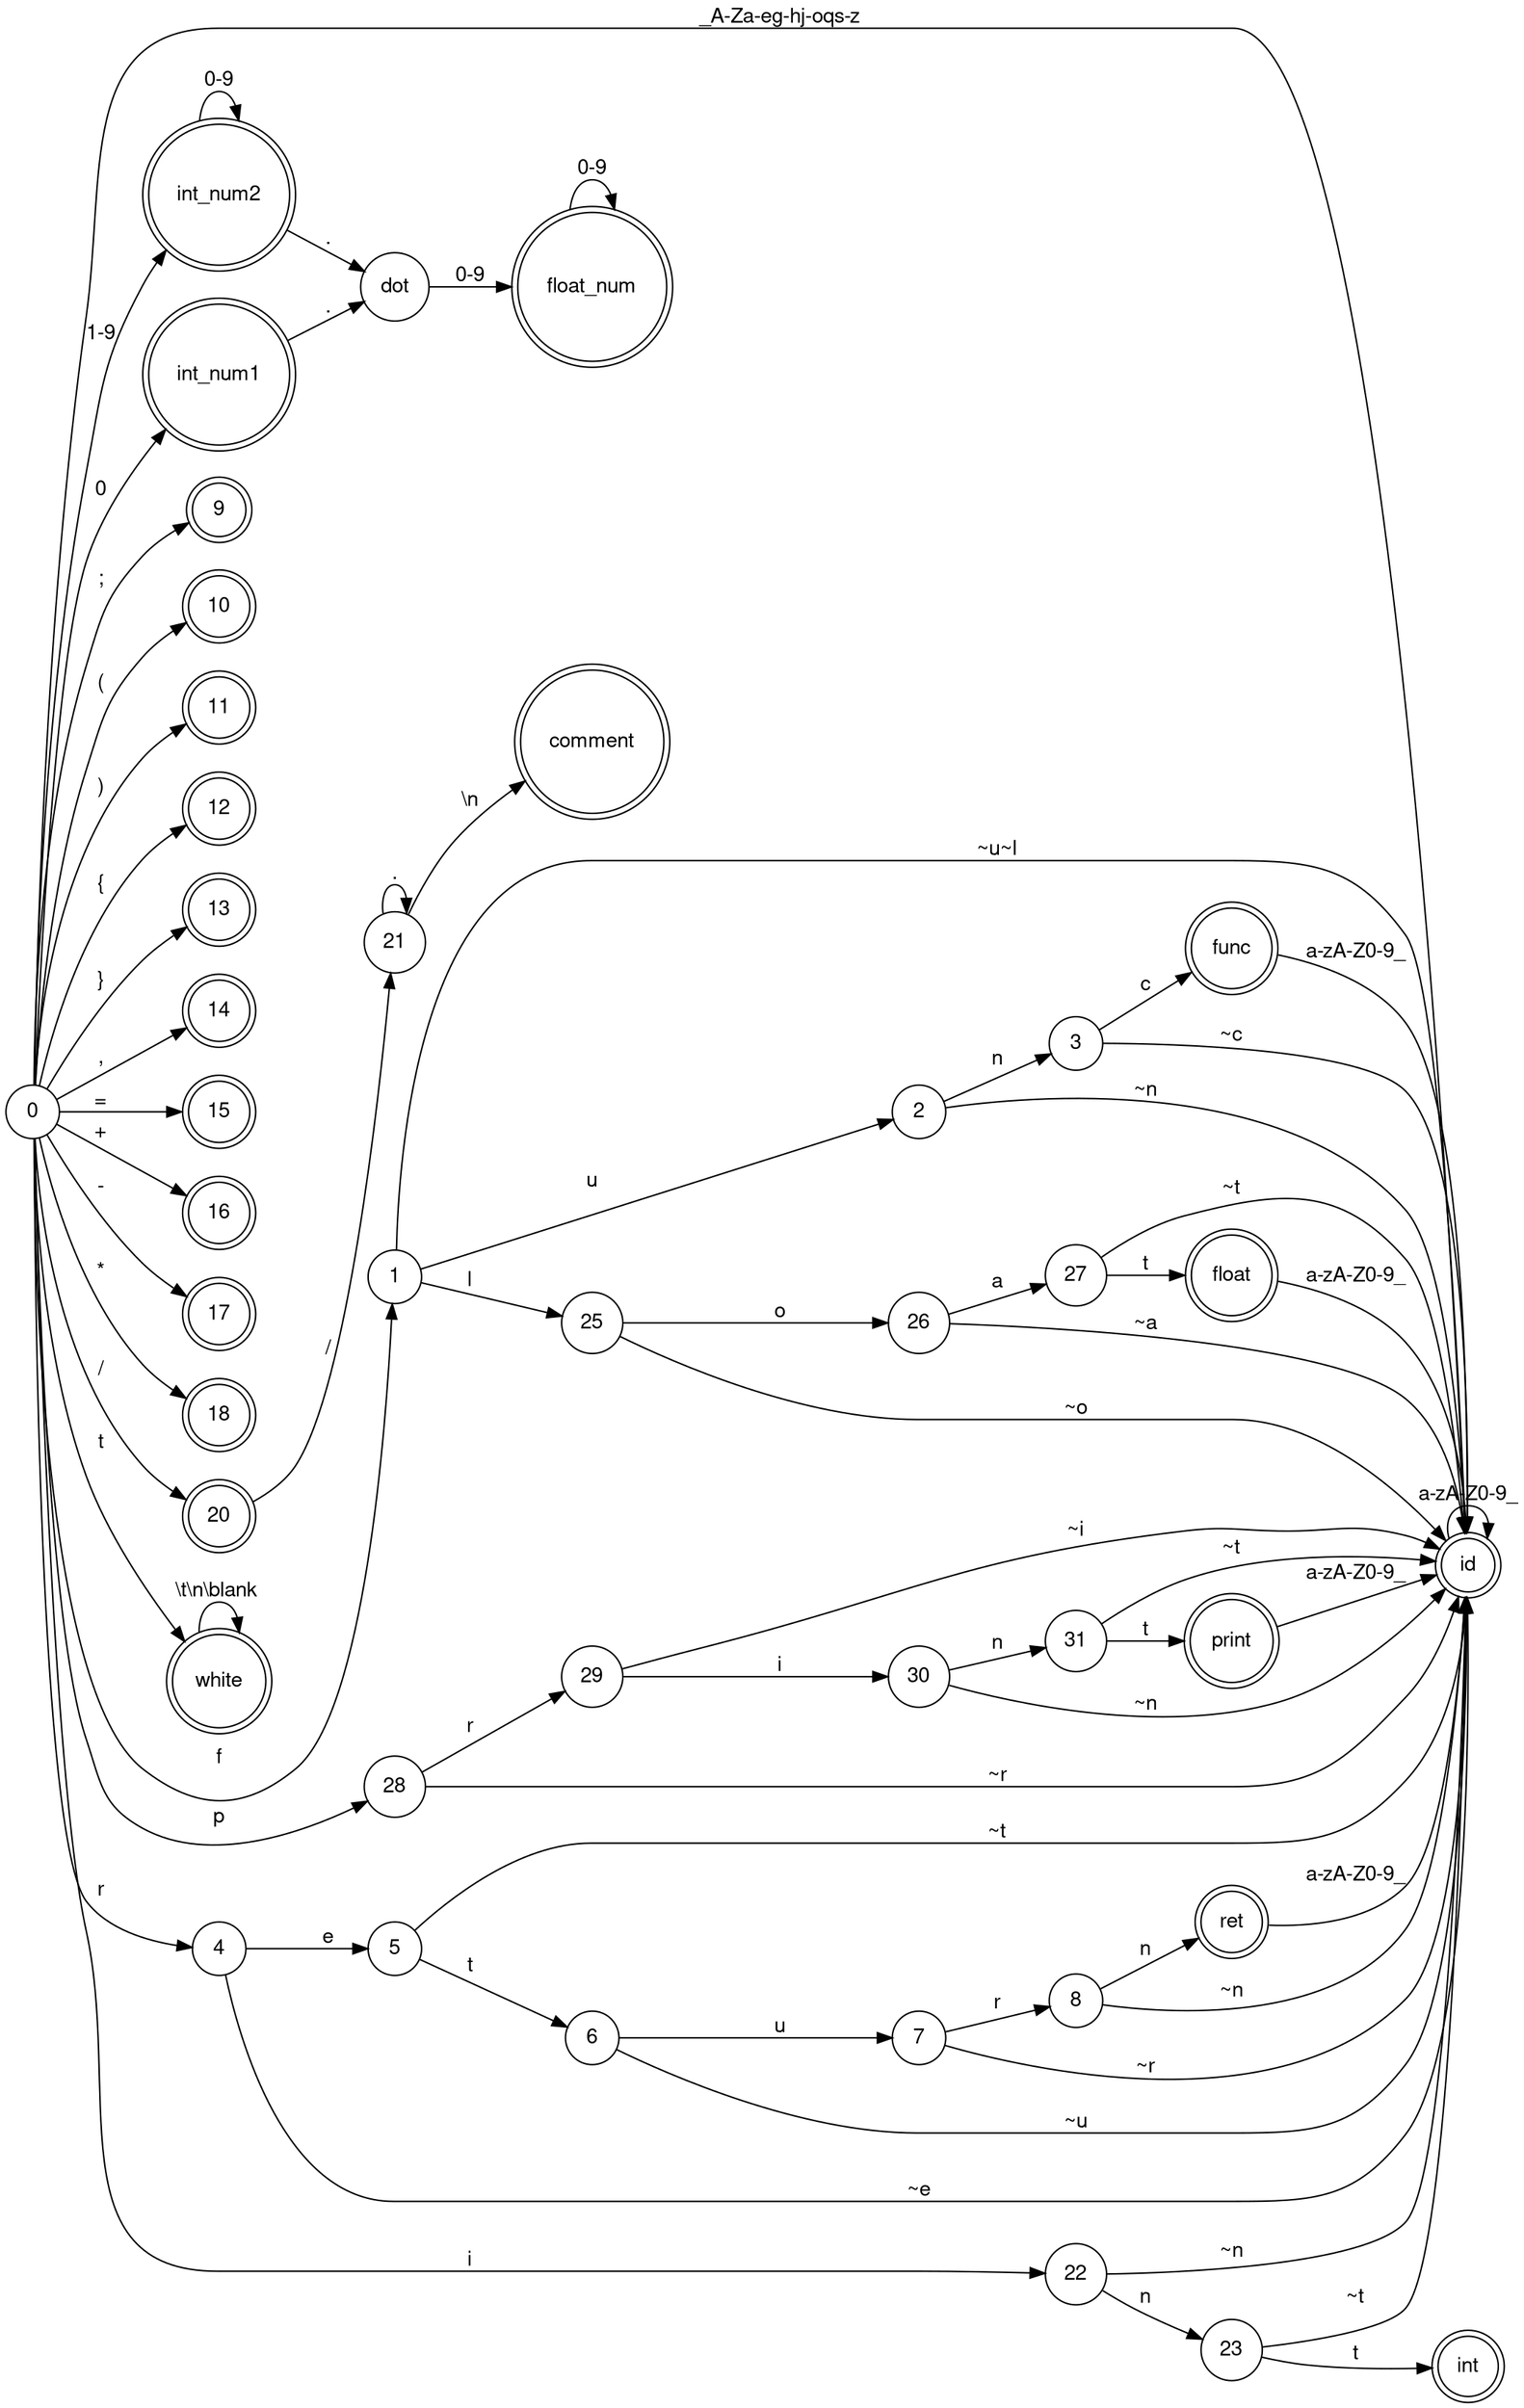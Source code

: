 digraph finite_state_machine {
    fontname="Helvetica,Arial,sans-serif"
    node [fontname="Helvetica,Arial,sans-serif"]
    edge [fontname="Helvetica,Arial,sans-serif"]
    rankdir=LR;
//    Double circle for final states and 0 is the start state
    node [shape = doublecircle]; func; ret; id; int; float; print; int_num1; int_num2; float_num; 9; 10;11;12;13;14;15;16;17;18;20;white;comment;
    node [shape = circle];
    0 -> 1 [label = "f"]
    1 -> 2 [label = "u"]
    2 -> 3 [label = "n"]
    3 -> func [label = "c"]

    func -> id [label = "a-zA-Z0-9_"]

    id -> id[label = "a-zA-Z0-9_"]

    0 -> 4[label = "r"]
    4 -> 5[label = "e"]
    5 -> 6[label = "t"]
    6 -> 7[label = "u"]
    7 -> 8[label = "r"]
    8 -> ret[label = "n"]

    ret -> id[label = "a-zA-Z0-9_"]

    0 -> 9[label=";"]

    0 -> 10[label="("]
    0 -> 11[label=")"]
    0 -> 12[label="{"]
    0 -> 13[label="}"]
    0 -> 14[label=","]
    0 -> 15[label="="]
    0 -> 16[label="+"]
    0 -> 17[label="-"]
    0 -> 18[label="*"]

    0 -> white[label="\t\n "]
    white->white[label="\\t\\n\\blank "]
    0 -> 20[label="/"]
    20 -> 21[label="/"]
    21 -> 21[label="\."]
    21 -> comment[label="\\n"]

    0 -> 22[label="i"]
    22 -> 23[label="n"]
    23 -> int[label="t"]


    1 -> 25[label="l"]
    25 -> 26[label="o"]
    26 -> 27[label="a"]
    27 -> float[label="t"]

    float -> id[label="a-zA-Z0-9_"]

    0 -> 28[label="p"]
    28 -> 29[label="r"]
    29 -> 30[label="i"]
    30 -> 31[label="n"]
    31 -> print[label="t"]
    print -> id[label="a-zA-Z0-9_"]

    0 -> int_num1[label="0"]
    0 -> int_num2[label="1-9"]
    int_num2 -> int_num2[label="0-9"]

    int_num1 -> dot[label="."]
    int_num2 -> dot[label="."]
    dot -> float_num[label="0-9"]
    float_num -> float_num[label="0-9"]

    // ~ means not
    0 -> id[label="_A-Za-eg-hj-oqs-z"]
    1->id[label = "~u~l"]
    2 -> id[label = "~n"]
    3 -> id[label = "~c"]
    4 -> id[label = "~e"]
    5 -> id[label = "~t"]
    6 -> id[label = "~u"]
    7 -> id[label = "~r"]
    8 -> id[label = "~n"]
    22 -> id[label = "~n"]
    23 -> id[label = "~t"]
    25 -> id[label = "~o"]
    26 -> id[label = "~a"]
    27 -> id[label = "~t"]
    28 -> id[label = "~r"]
    29 -> id[label = "~i"]
    30 -> id[label = "~n"]
    31 -> id[label = "~t"]
}